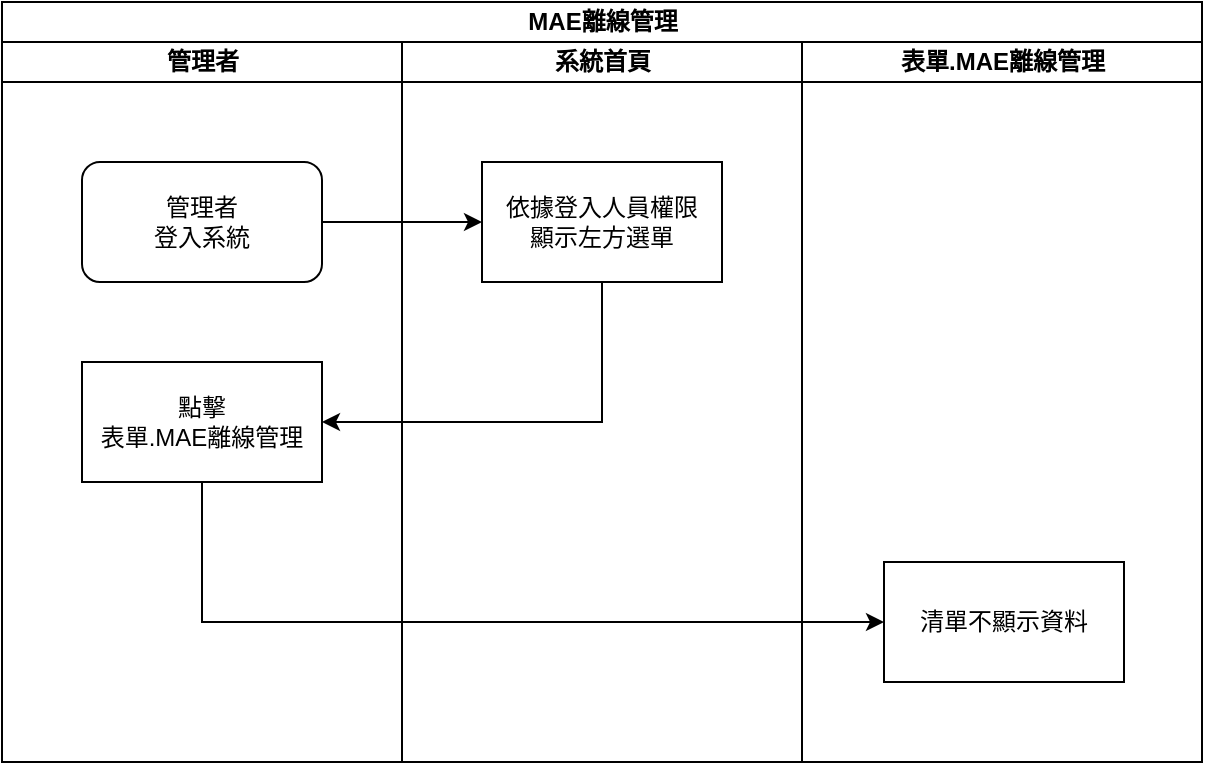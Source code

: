 <mxfile version="13.6.2" type="device"><diagram id="rtlZyo3juTS_Nd7jFV4r" name="第1頁"><mxGraphModel dx="1094" dy="634" grid="1" gridSize="10" guides="1" tooltips="1" connect="1" arrows="1" fold="1" page="1" pageScale="1" pageWidth="827" pageHeight="1169" math="0" shadow="0"><root><mxCell id="0"/><mxCell id="1" parent="0"/><mxCell id="KHY-KgfXDA6oHSf-8Tr--1" value="MAE離線管理" style="swimlane;html=1;childLayout=stackLayout;resizeParent=1;resizeParentMax=0;startSize=20;" parent="1" vertex="1"><mxGeometry x="79" y="80" width="600" height="380" as="geometry"><mxRectangle x="230" y="90" width="60" height="20" as="alternateBounds"/></mxGeometry></mxCell><mxCell id="KHY-KgfXDA6oHSf-8Tr--2" value="管理者" style="swimlane;html=1;startSize=20;" parent="KHY-KgfXDA6oHSf-8Tr--1" vertex="1"><mxGeometry y="20" width="200" height="360" as="geometry"/></mxCell><mxCell id="KHY-KgfXDA6oHSf-8Tr--7" value="管理者&lt;br&gt;登入系統" style="rounded=1;whiteSpace=wrap;html=1;" parent="KHY-KgfXDA6oHSf-8Tr--2" vertex="1"><mxGeometry x="40" y="60" width="120" height="60" as="geometry"/></mxCell><mxCell id="KHY-KgfXDA6oHSf-8Tr--9" value="點擊&lt;br&gt;表單.MAE離線管理" style="rounded=0;whiteSpace=wrap;html=1;" parent="KHY-KgfXDA6oHSf-8Tr--2" vertex="1"><mxGeometry x="40" y="160" width="120" height="60" as="geometry"/></mxCell><mxCell id="KHY-KgfXDA6oHSf-8Tr--3" value="系統首頁" style="swimlane;html=1;startSize=20;" parent="KHY-KgfXDA6oHSf-8Tr--1" vertex="1"><mxGeometry x="200" y="20" width="200" height="360" as="geometry"/></mxCell><mxCell id="KHY-KgfXDA6oHSf-8Tr--8" value="依據登入人員權限&lt;br&gt;顯示左方選單" style="rounded=0;whiteSpace=wrap;html=1;" parent="KHY-KgfXDA6oHSf-8Tr--3" vertex="1"><mxGeometry x="40" y="60" width="120" height="60" as="geometry"/></mxCell><mxCell id="KHY-KgfXDA6oHSf-8Tr--4" value="表單.MAE離線管理" style="swimlane;html=1;startSize=20;" parent="KHY-KgfXDA6oHSf-8Tr--1" vertex="1"><mxGeometry x="400" y="20" width="200" height="360" as="geometry"/></mxCell><mxCell id="KHY-KgfXDA6oHSf-8Tr--10" value="清單不顯示資料" style="rounded=0;whiteSpace=wrap;html=1;" parent="KHY-KgfXDA6oHSf-8Tr--4" vertex="1"><mxGeometry x="41" y="260" width="120" height="60" as="geometry"/></mxCell><mxCell id="KHY-KgfXDA6oHSf-8Tr--12" style="edgeStyle=orthogonalEdgeStyle;rounded=0;orthogonalLoop=1;jettySize=auto;html=1;exitX=1;exitY=0.5;exitDx=0;exitDy=0;entryX=0;entryY=0.5;entryDx=0;entryDy=0;" parent="KHY-KgfXDA6oHSf-8Tr--1" source="KHY-KgfXDA6oHSf-8Tr--7" target="KHY-KgfXDA6oHSf-8Tr--8" edge="1"><mxGeometry relative="1" as="geometry"/></mxCell><mxCell id="KHY-KgfXDA6oHSf-8Tr--13" style="edgeStyle=orthogonalEdgeStyle;rounded=0;orthogonalLoop=1;jettySize=auto;html=1;exitX=0.5;exitY=1;exitDx=0;exitDy=0;entryX=1;entryY=0.5;entryDx=0;entryDy=0;" parent="KHY-KgfXDA6oHSf-8Tr--1" source="KHY-KgfXDA6oHSf-8Tr--8" target="KHY-KgfXDA6oHSf-8Tr--9" edge="1"><mxGeometry relative="1" as="geometry"/></mxCell><mxCell id="KHY-KgfXDA6oHSf-8Tr--14" style="edgeStyle=orthogonalEdgeStyle;rounded=0;orthogonalLoop=1;jettySize=auto;html=1;exitX=0.5;exitY=1;exitDx=0;exitDy=0;entryX=0;entryY=0.5;entryDx=0;entryDy=0;" parent="KHY-KgfXDA6oHSf-8Tr--1" source="KHY-KgfXDA6oHSf-8Tr--9" target="KHY-KgfXDA6oHSf-8Tr--10" edge="1"><mxGeometry relative="1" as="geometry"/></mxCell></root></mxGraphModel></diagram></mxfile>